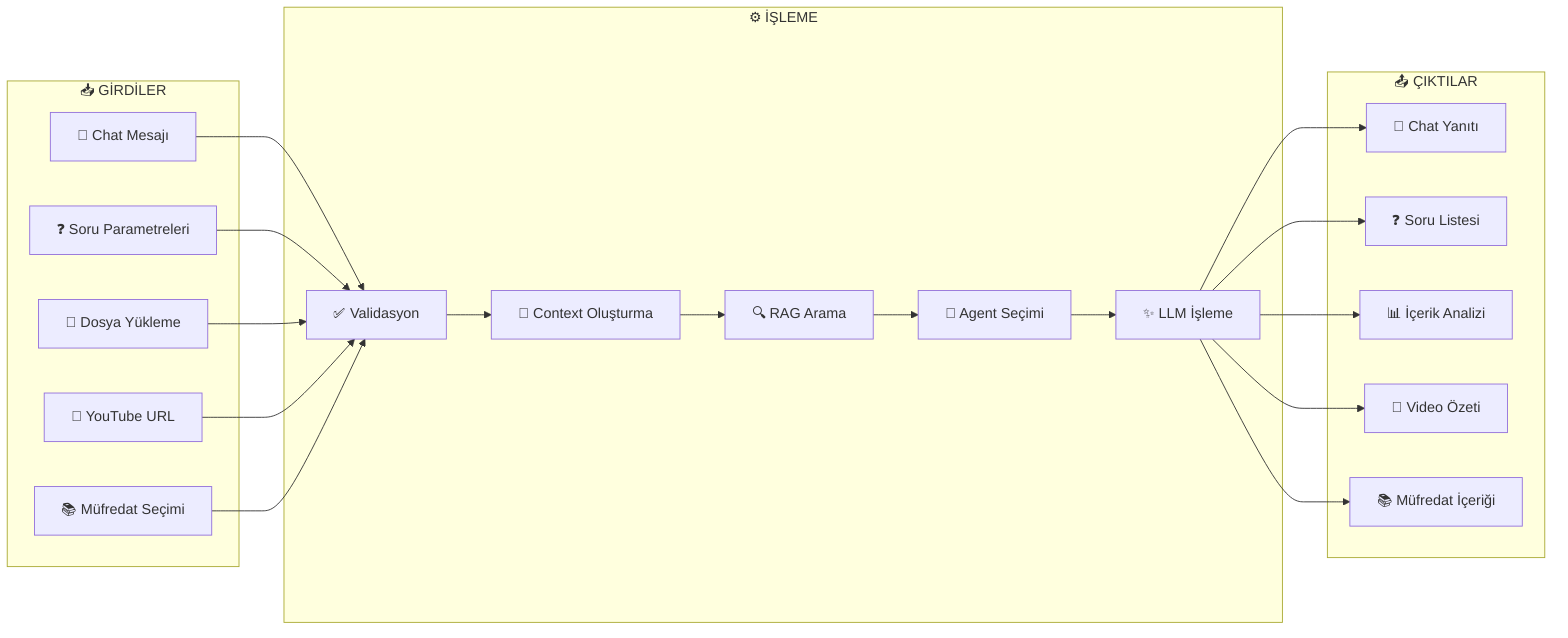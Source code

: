 flowchart LR
    subgraph Inputs["📥 GİRDİLER"]
        Chat[💬 Chat Mesajı]
        Questions[❓ Soru Parametreleri]
        Files[📄 Dosya Yükleme]
        YouTube[🎥 YouTube URL]
        Curriculum[📚 Müfredat Seçimi]
    end
    
    subgraph Processing["⚙️ İŞLEME"]
        Validate[✅ Validasyon]
        Context[🔧 Context Oluşturma]
        RAG[🔍 RAG Arama]
        Agent[🤖 Agent Seçimi]
        LLM[✨ LLM İşleme]
    end
    
    subgraph Outputs["📤 ÇIKTILAR"]
        ChatResp[💬 Chat Yanıtı]
        QuestList[❓ Soru Listesi]
        Analysis[📊 İçerik Analizi]
        VideoSum[🎥 Video Özeti]
        CurriculumOut[📚 Müfredat İçeriği]
    end
    
    Chat --> Validate
    Questions --> Validate
    Files --> Validate
    YouTube --> Validate
    Curriculum --> Validate
    
    Validate --> Context
    Context --> RAG
    RAG --> Agent
    Agent --> LLM
    
    LLM --> ChatResp
    LLM --> QuestList
    LLM --> Analysis
    LLM --> VideoSum
    LLM --> CurriculumOut
    
    classDef input fill:#3b82f6,stroke:#1e40af,stroke-width:2px,color:#ffffff
    classDef processing fill:#8b5cf6,stroke:#7c3aed,stroke-width:2px,color:#ffffff
    classDef output fill:#10b981,stroke:#059669,stroke-width:2px,color:#ffffff
